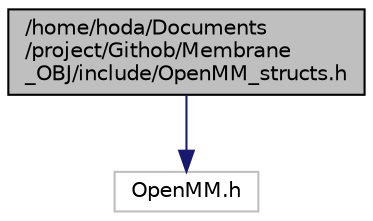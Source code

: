 digraph "/home/hoda/Documents/project/Githob/Membrane_OBJ/include/OpenMM_structs.h"
{
  edge [fontname="Helvetica",fontsize="10",labelfontname="Helvetica",labelfontsize="10"];
  node [fontname="Helvetica",fontsize="10",shape=record];
  Node1 [label="/home/hoda/Documents\l/project/Githob/Membrane\l_OBJ/include/OpenMM_structs.h",height=0.2,width=0.4,color="black", fillcolor="grey75", style="filled", fontcolor="black"];
  Node1 -> Node2 [color="midnightblue",fontsize="10",style="solid",fontname="Helvetica"];
  Node2 [label="OpenMM.h",height=0.2,width=0.4,color="grey75", fillcolor="white", style="filled"];
}
